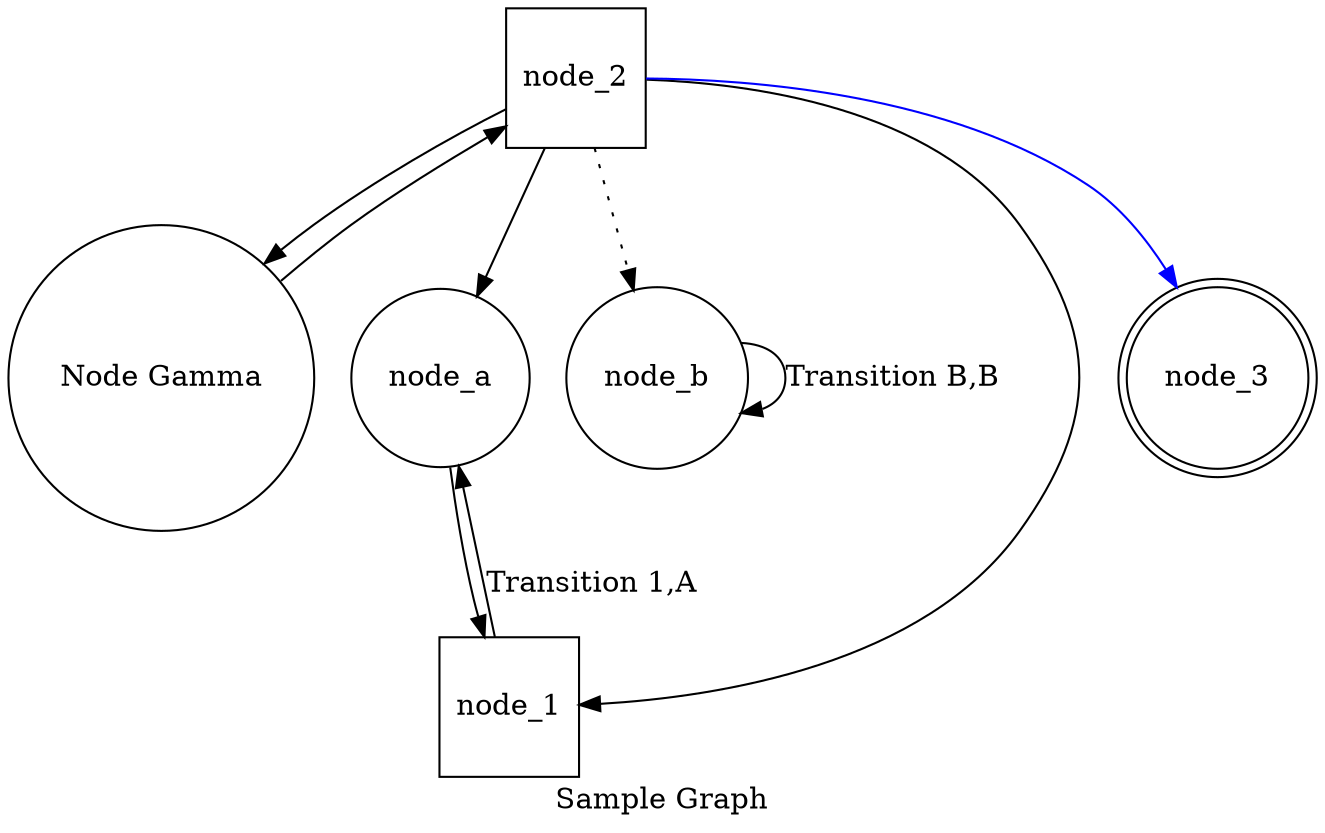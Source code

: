 # This is a simple dotfile showing the basic features of a graph
digraph sample_graph {
  # Nodes are specified with the node command, if note labeled seperately
  # Their labels are their names
  node [shape=circle] node_a, node_b;
  # The shape will automatically be a circle
  node [label="Node Gamma"] node_c;
  # Node attributes are passed down the line, so if I want to
  # avoid everything being called 'Node gamma', I have to reset
  # the label to the node name
  node [shape=square, label="\N"] node_1, node_2;
  node [shape=doublecircle] node_3;
  # Edge attributes are put in square brackets; label is the text label
  # for the graph
  node_1 -> node_a [ label="Transition 1,A" ];
  node_a -> node_1;
  node_b -> node_b [ label="Transition B,B" ];
  node_c -> node_2;
  node_2 -> node_1;
  # Color is controlled with the color attribte
  node_2 -> node_3 [color = "blue"];
  node_2 -> node_a;
  # Style lets you specify dotted, bold, &c.
  node_2 -> node_b [style = "dotted"];
  node_2 -> node_c;
  label="Sample Graph";
  fontsize=14;
}
